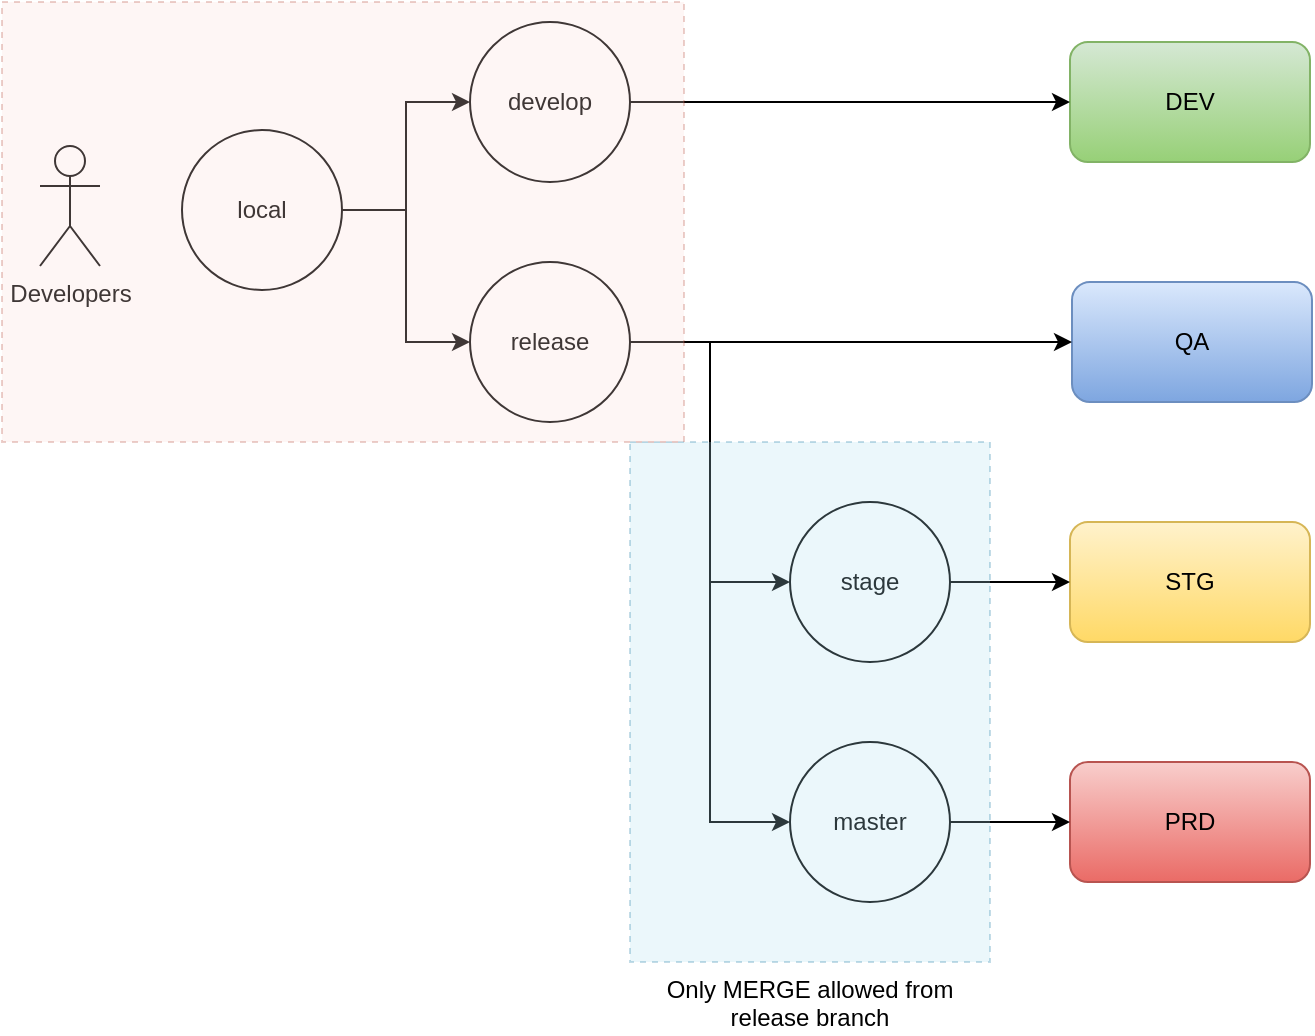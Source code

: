 <mxfile version="13.6.0" type="github">
  <diagram id="-5PzwK4e3VYsQq0VXp6S" name="Page-1">
    <mxGraphModel dx="1422" dy="794" grid="0" gridSize="10" guides="1" tooltips="1" connect="1" arrows="1" fold="1" page="1" pageScale="1" pageWidth="850" pageHeight="1100" math="0" shadow="0">
      <root>
        <mxCell id="0" />
        <mxCell id="1" parent="0" />
        <mxCell id="UWFpdBoAxp5NuGWcHLXU-1" value="PRD" style="rounded=1;whiteSpace=wrap;html=1;gradientColor=#ea6b66;fillColor=#f8cecc;strokeColor=#b85450;" vertex="1" parent="1">
          <mxGeometry x="620" y="570" width="120" height="60" as="geometry" />
        </mxCell>
        <mxCell id="UWFpdBoAxp5NuGWcHLXU-3" style="edgeStyle=orthogonalEdgeStyle;rounded=0;orthogonalLoop=1;jettySize=auto;html=1;" edge="1" parent="1" source="UWFpdBoAxp5NuGWcHLXU-2" target="UWFpdBoAxp5NuGWcHLXU-1">
          <mxGeometry relative="1" as="geometry" />
        </mxCell>
        <mxCell id="UWFpdBoAxp5NuGWcHLXU-2" value="master" style="ellipse;whiteSpace=wrap;html=1;aspect=fixed;" vertex="1" parent="1">
          <mxGeometry x="480" y="560" width="80" height="80" as="geometry" />
        </mxCell>
        <mxCell id="UWFpdBoAxp5NuGWcHLXU-4" value="STG" style="rounded=1;whiteSpace=wrap;html=1;gradientColor=#ffd966;fillColor=#fff2cc;strokeColor=#d6b656;" vertex="1" parent="1">
          <mxGeometry x="620" y="450" width="120" height="60" as="geometry" />
        </mxCell>
        <mxCell id="UWFpdBoAxp5NuGWcHLXU-5" style="edgeStyle=orthogonalEdgeStyle;rounded=0;orthogonalLoop=1;jettySize=auto;html=1;" edge="1" source="UWFpdBoAxp5NuGWcHLXU-6" target="UWFpdBoAxp5NuGWcHLXU-4" parent="1">
          <mxGeometry relative="1" as="geometry" />
        </mxCell>
        <mxCell id="UWFpdBoAxp5NuGWcHLXU-6" value="stage" style="ellipse;whiteSpace=wrap;html=1;aspect=fixed;" vertex="1" parent="1">
          <mxGeometry x="480" y="440" width="80" height="80" as="geometry" />
        </mxCell>
        <mxCell id="UWFpdBoAxp5NuGWcHLXU-7" value="QA" style="rounded=1;whiteSpace=wrap;html=1;gradientColor=#7ea6e0;fillColor=#dae8fc;strokeColor=#6c8ebf;" vertex="1" parent="1">
          <mxGeometry x="621" y="330" width="120" height="60" as="geometry" />
        </mxCell>
        <mxCell id="UWFpdBoAxp5NuGWcHLXU-8" style="edgeStyle=orthogonalEdgeStyle;rounded=0;orthogonalLoop=1;jettySize=auto;html=1;" edge="1" source="UWFpdBoAxp5NuGWcHLXU-9" target="UWFpdBoAxp5NuGWcHLXU-7" parent="1">
          <mxGeometry relative="1" as="geometry" />
        </mxCell>
        <mxCell id="UWFpdBoAxp5NuGWcHLXU-14" style="edgeStyle=orthogonalEdgeStyle;rounded=0;orthogonalLoop=1;jettySize=auto;html=1;entryX=0;entryY=0.5;entryDx=0;entryDy=0;" edge="1" parent="1" source="UWFpdBoAxp5NuGWcHLXU-9" target="UWFpdBoAxp5NuGWcHLXU-6">
          <mxGeometry relative="1" as="geometry" />
        </mxCell>
        <mxCell id="UWFpdBoAxp5NuGWcHLXU-15" style="edgeStyle=orthogonalEdgeStyle;rounded=0;orthogonalLoop=1;jettySize=auto;html=1;entryX=0;entryY=0.5;entryDx=0;entryDy=0;" edge="1" parent="1" source="UWFpdBoAxp5NuGWcHLXU-9" target="UWFpdBoAxp5NuGWcHLXU-2">
          <mxGeometry relative="1" as="geometry" />
        </mxCell>
        <mxCell id="UWFpdBoAxp5NuGWcHLXU-9" value="release" style="ellipse;whiteSpace=wrap;html=1;aspect=fixed;" vertex="1" parent="1">
          <mxGeometry x="320" y="320" width="80" height="80" as="geometry" />
        </mxCell>
        <mxCell id="UWFpdBoAxp5NuGWcHLXU-10" value="DEV" style="rounded=1;whiteSpace=wrap;html=1;gradientColor=#97d077;fillColor=#d5e8d4;strokeColor=#82b366;" vertex="1" parent="1">
          <mxGeometry x="620" y="210" width="120" height="60" as="geometry" />
        </mxCell>
        <mxCell id="UWFpdBoAxp5NuGWcHLXU-11" style="edgeStyle=orthogonalEdgeStyle;rounded=0;orthogonalLoop=1;jettySize=auto;html=1;" edge="1" source="UWFpdBoAxp5NuGWcHLXU-12" target="UWFpdBoAxp5NuGWcHLXU-10" parent="1">
          <mxGeometry relative="1" as="geometry" />
        </mxCell>
        <mxCell id="UWFpdBoAxp5NuGWcHLXU-12" value="develop" style="ellipse;whiteSpace=wrap;html=1;aspect=fixed;" vertex="1" parent="1">
          <mxGeometry x="320" y="200" width="80" height="80" as="geometry" />
        </mxCell>
        <mxCell id="UWFpdBoAxp5NuGWcHLXU-16" value="Developers" style="shape=umlActor;verticalLabelPosition=bottom;verticalAlign=top;html=1;outlineConnect=0;" vertex="1" parent="1">
          <mxGeometry x="105" y="262" width="30" height="60" as="geometry" />
        </mxCell>
        <mxCell id="UWFpdBoAxp5NuGWcHLXU-20" value="Only MERGE allowed from release branch" style="rounded=0;whiteSpace=wrap;html=1;dashed=1;fillColor=#b1ddf0;opacity=25;strokeColor=#10739e;labelPosition=center;verticalLabelPosition=bottom;align=center;verticalAlign=top;horizontal=1;" vertex="1" parent="1">
          <mxGeometry x="400" y="410" width="180" height="260" as="geometry" />
        </mxCell>
        <mxCell id="UWFpdBoAxp5NuGWcHLXU-25" style="edgeStyle=orthogonalEdgeStyle;rounded=0;orthogonalLoop=1;jettySize=auto;html=1;entryX=0;entryY=0.5;entryDx=0;entryDy=0;" edge="1" parent="1" source="UWFpdBoAxp5NuGWcHLXU-23" target="UWFpdBoAxp5NuGWcHLXU-12">
          <mxGeometry relative="1" as="geometry" />
        </mxCell>
        <mxCell id="UWFpdBoAxp5NuGWcHLXU-26" style="edgeStyle=orthogonalEdgeStyle;rounded=0;orthogonalLoop=1;jettySize=auto;html=1;entryX=0;entryY=0.5;entryDx=0;entryDy=0;" edge="1" parent="1" source="UWFpdBoAxp5NuGWcHLXU-23" target="UWFpdBoAxp5NuGWcHLXU-9">
          <mxGeometry relative="1" as="geometry" />
        </mxCell>
        <mxCell id="UWFpdBoAxp5NuGWcHLXU-23" value="local" style="ellipse;whiteSpace=wrap;html=1;aspect=fixed;" vertex="1" parent="1">
          <mxGeometry x="176" y="254" width="80" height="80" as="geometry" />
        </mxCell>
        <mxCell id="UWFpdBoAxp5NuGWcHLXU-21" value="" style="rounded=0;whiteSpace=wrap;html=1;dashed=1;fillColor=#fad9d5;opacity=25;strokeColor=#ae4132;" vertex="1" parent="1">
          <mxGeometry x="86" y="190" width="341" height="220" as="geometry" />
        </mxCell>
      </root>
    </mxGraphModel>
  </diagram>
</mxfile>
